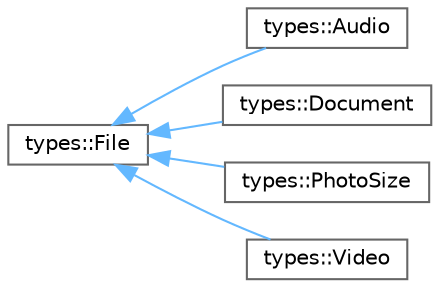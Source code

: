 digraph "Graphical Class Hierarchy"
{
 // LATEX_PDF_SIZE
  bgcolor="transparent";
  edge [fontname=Helvetica,fontsize=10,labelfontname=Helvetica,labelfontsize=10];
  node [fontname=Helvetica,fontsize=10,shape=box,height=0.2,width=0.4];
  rankdir="LR";
  Node0 [id="Node000000",label="types::File",height=0.2,width=0.4,color="grey40", fillcolor="white", style="filled",URL="$structtypes_1_1_file.html",tooltip="Struct contains telegram file info."];
  Node0 -> Node1 [id="edge1_Node000000_Node000001",dir="back",color="steelblue1",style="solid",tooltip=" "];
  Node1 [id="Node000001",label="types::Audio",height=0.2,width=0.4,color="grey40", fillcolor="white", style="filled",URL="$structtypes_1_1_audio.html",tooltip="Struct represents telegram audio object."];
  Node0 -> Node2 [id="edge2_Node000000_Node000002",dir="back",color="steelblue1",style="solid",tooltip=" "];
  Node2 [id="Node000002",label="types::Document",height=0.2,width=0.4,color="grey40", fillcolor="white", style="filled",URL="$structtypes_1_1_document.html",tooltip="Struct represents telegram document object."];
  Node0 -> Node3 [id="edge3_Node000000_Node000003",dir="back",color="steelblue1",style="solid",tooltip=" "];
  Node3 [id="Node000003",label="types::PhotoSize",height=0.2,width=0.4,color="grey40", fillcolor="white", style="filled",URL="$structtypes_1_1_photo_size.html",tooltip="Struct represents telegram photo object."];
  Node0 -> Node4 [id="edge4_Node000000_Node000004",dir="back",color="steelblue1",style="solid",tooltip=" "];
  Node4 [id="Node000004",label="types::Video",height=0.2,width=0.4,color="grey40", fillcolor="white", style="filled",URL="$structtypes_1_1_video.html",tooltip="Struct represents telegram video object."];
}
